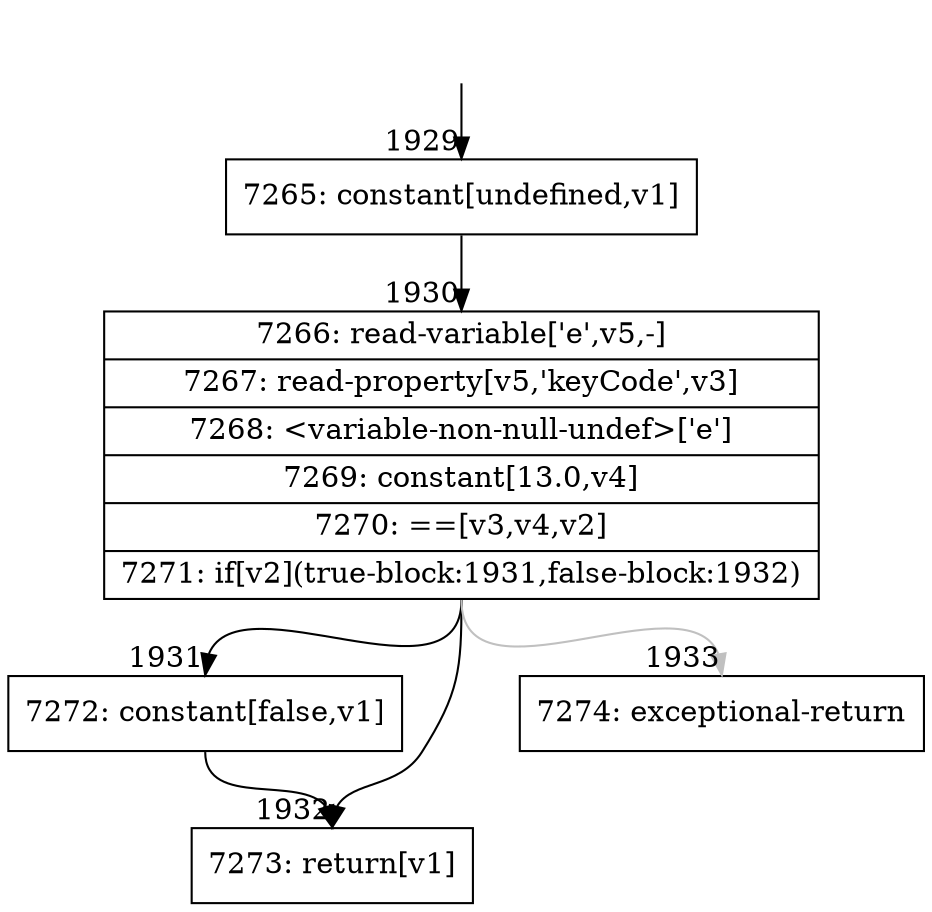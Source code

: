 digraph {
rankdir="TD"
BB_entry109[shape=none,label=""];
BB_entry109 -> BB1929 [tailport=s, headport=n, headlabel="    1929"]
BB1929 [shape=record label="{7265: constant[undefined,v1]}" ] 
BB1929 -> BB1930 [tailport=s, headport=n, headlabel="      1930"]
BB1930 [shape=record label="{7266: read-variable['e',v5,-]|7267: read-property[v5,'keyCode',v3]|7268: \<variable-non-null-undef\>['e']|7269: constant[13.0,v4]|7270: ==[v3,v4,v2]|7271: if[v2](true-block:1931,false-block:1932)}" ] 
BB1930 -> BB1931 [tailport=s, headport=n, headlabel="      1931"]
BB1930 -> BB1932 [tailport=s, headport=n, headlabel="      1932"]
BB1930 -> BB1933 [tailport=s, headport=n, color=gray, headlabel="      1933"]
BB1931 [shape=record label="{7272: constant[false,v1]}" ] 
BB1931 -> BB1932 [tailport=s, headport=n]
BB1932 [shape=record label="{7273: return[v1]}" ] 
BB1933 [shape=record label="{7274: exceptional-return}" ] 
//#$~ 1437
}
